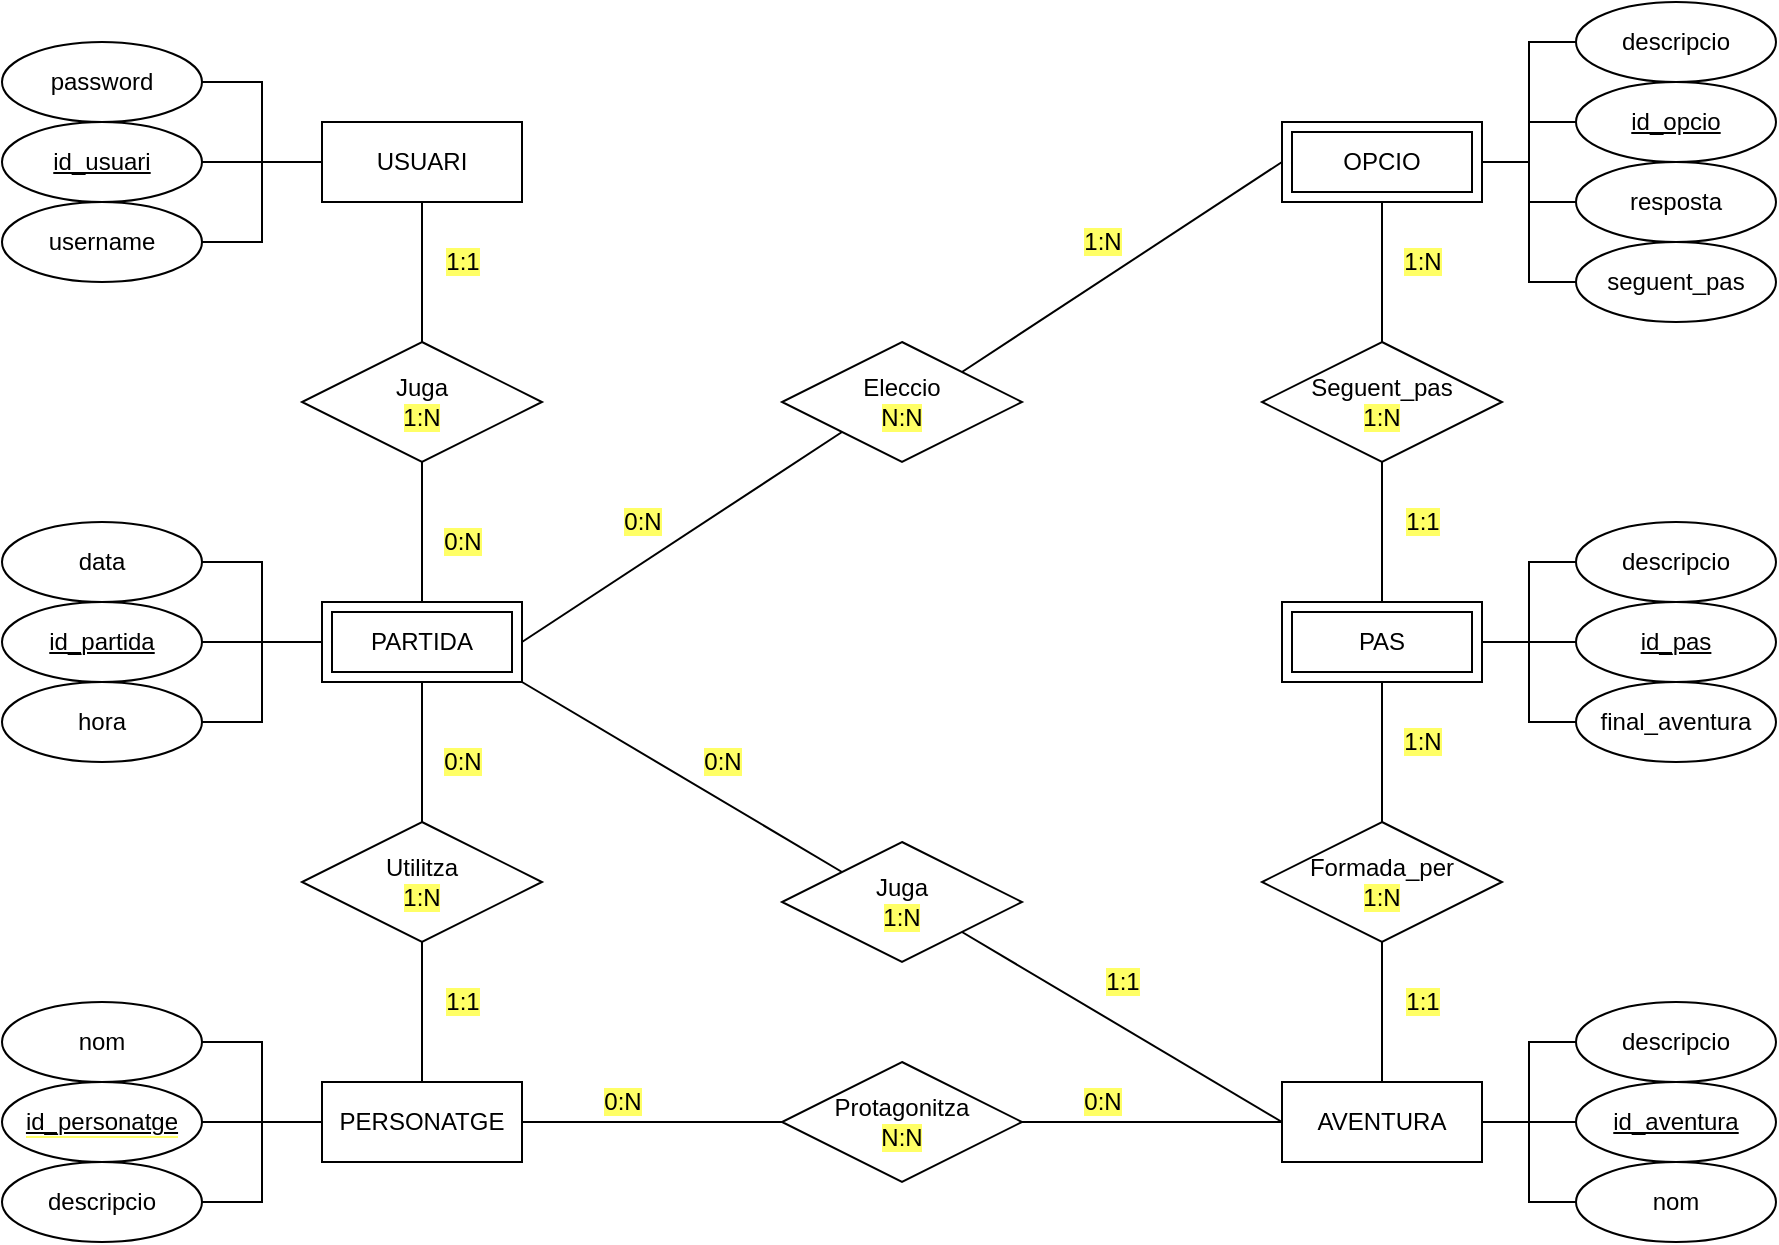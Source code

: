 <mxfile version="16.2.7" type="device"><diagram id="tnUeGrokoE91-5UtO8Fx" name="Page-1"><mxGraphModel dx="2198" dy="716" grid="1" gridSize="10" guides="1" tooltips="1" connect="1" arrows="1" fold="1" page="1" pageScale="1" pageWidth="827" pageHeight="1169" math="0" shadow="0"><root><mxCell id="0"/><mxCell id="1" parent="0"/><mxCell id="eRpHurypJ3GQB4cxgc3K-1" value="USUARI" style="whiteSpace=wrap;html=1;align=center;" parent="1" vertex="1"><mxGeometry x="100" y="120" width="100" height="40" as="geometry"/></mxCell><mxCell id="eRpHurypJ3GQB4cxgc3K-16" style="edgeStyle=orthogonalEdgeStyle;rounded=0;orthogonalLoop=1;jettySize=auto;html=1;exitX=1;exitY=0.5;exitDx=0;exitDy=0;entryX=0;entryY=0.5;entryDx=0;entryDy=0;endArrow=none;endFill=0;" parent="1" source="eRpHurypJ3GQB4cxgc3K-6" target="eRpHurypJ3GQB4cxgc3K-15" edge="1"><mxGeometry relative="1" as="geometry"/></mxCell><mxCell id="eRpHurypJ3GQB4cxgc3K-6" value="PERSONATGE" style="whiteSpace=wrap;html=1;align=center;" parent="1" vertex="1"><mxGeometry x="100" y="600" width="100" height="40" as="geometry"/></mxCell><mxCell id="eRpHurypJ3GQB4cxgc3K-19" value="" style="edgeStyle=orthogonalEdgeStyle;rounded=0;orthogonalLoop=1;jettySize=auto;html=1;endArrow=none;endFill=0;" parent="1" source="eRpHurypJ3GQB4cxgc3K-7" target="eRpHurypJ3GQB4cxgc3K-18" edge="1"><mxGeometry relative="1" as="geometry"/></mxCell><mxCell id="eRpHurypJ3GQB4cxgc3K-84" style="edgeStyle=orthogonalEdgeStyle;rounded=0;orthogonalLoop=1;jettySize=auto;html=1;exitX=1;exitY=0.5;exitDx=0;exitDy=0;entryX=0;entryY=0.5;entryDx=0;entryDy=0;endArrow=none;endFill=0;" parent="1" source="eRpHurypJ3GQB4cxgc3K-7" target="eRpHurypJ3GQB4cxgc3K-83" edge="1"><mxGeometry relative="1" as="geometry"/></mxCell><mxCell id="eRpHurypJ3GQB4cxgc3K-7" value="AVENTURA" style="whiteSpace=wrap;html=1;align=center;" parent="1" vertex="1"><mxGeometry x="580" y="600" width="100" height="40" as="geometry"/></mxCell><mxCell id="eRpHurypJ3GQB4cxgc3K-13" value="" style="edgeStyle=orthogonalEdgeStyle;rounded=0;orthogonalLoop=1;jettySize=auto;html=1;endArrow=none;endFill=0;" parent="1" source="eRpHurypJ3GQB4cxgc3K-8" target="eRpHurypJ3GQB4cxgc3K-12" edge="1"><mxGeometry relative="1" as="geometry"/></mxCell><mxCell id="eRpHurypJ3GQB4cxgc3K-26" style="rounded=0;orthogonalLoop=1;jettySize=auto;html=1;exitX=1;exitY=0.5;exitDx=0;exitDy=0;entryX=0;entryY=1;entryDx=0;entryDy=0;endArrow=none;endFill=0;" parent="1" source="eRpHurypJ3GQB4cxgc3K-8" target="eRpHurypJ3GQB4cxgc3K-25" edge="1"><mxGeometry relative="1" as="geometry"/></mxCell><mxCell id="eRpHurypJ3GQB4cxgc3K-32" style="edgeStyle=none;rounded=0;orthogonalLoop=1;jettySize=auto;html=1;exitX=1;exitY=1;exitDx=0;exitDy=0;entryX=0;entryY=0;entryDx=0;entryDy=0;endArrow=none;endFill=0;" parent="1" source="eRpHurypJ3GQB4cxgc3K-8" target="eRpHurypJ3GQB4cxgc3K-31" edge="1"><mxGeometry relative="1" as="geometry"/></mxCell><mxCell id="eRpHurypJ3GQB4cxgc3K-8" value="PARTIDA" style="shape=ext;margin=3;double=1;whiteSpace=wrap;html=1;align=center;" parent="1" vertex="1"><mxGeometry x="100" y="360" width="100" height="40" as="geometry"/></mxCell><mxCell id="eRpHurypJ3GQB4cxgc3K-10" value="" style="edgeStyle=orthogonalEdgeStyle;rounded=0;orthogonalLoop=1;jettySize=auto;html=1;endArrow=none;endFill=0;" parent="1" source="eRpHurypJ3GQB4cxgc3K-9" target="eRpHurypJ3GQB4cxgc3K-1" edge="1"><mxGeometry relative="1" as="geometry"/></mxCell><mxCell id="eRpHurypJ3GQB4cxgc3K-11" value="" style="edgeStyle=orthogonalEdgeStyle;rounded=0;orthogonalLoop=1;jettySize=auto;html=1;endArrow=none;endFill=0;" parent="1" source="eRpHurypJ3GQB4cxgc3K-9" target="eRpHurypJ3GQB4cxgc3K-8" edge="1"><mxGeometry relative="1" as="geometry"/></mxCell><mxCell id="eRpHurypJ3GQB4cxgc3K-9" value="Juga&lt;br&gt;&lt;span style=&quot;background-color: rgb(255 , 255 , 102)&quot;&gt;1:N&lt;/span&gt;" style="shape=rhombus;perimeter=rhombusPerimeter;whiteSpace=wrap;html=1;align=center;" parent="1" vertex="1"><mxGeometry x="90" y="230" width="120" height="60" as="geometry"/></mxCell><mxCell id="eRpHurypJ3GQB4cxgc3K-14" value="" style="edgeStyle=orthogonalEdgeStyle;rounded=0;orthogonalLoop=1;jettySize=auto;html=1;endArrow=none;endFill=0;" parent="1" source="eRpHurypJ3GQB4cxgc3K-12" target="eRpHurypJ3GQB4cxgc3K-6" edge="1"><mxGeometry relative="1" as="geometry"/></mxCell><mxCell id="eRpHurypJ3GQB4cxgc3K-12" value="Utilitza&lt;br&gt;&lt;span style=&quot;background-color: rgb(255 , 255 , 102)&quot;&gt;1:N&lt;/span&gt;" style="shape=rhombus;perimeter=rhombusPerimeter;whiteSpace=wrap;html=1;align=center;" parent="1" vertex="1"><mxGeometry x="90" y="470" width="120" height="60" as="geometry"/></mxCell><mxCell id="eRpHurypJ3GQB4cxgc3K-17" style="edgeStyle=orthogonalEdgeStyle;rounded=0;orthogonalLoop=1;jettySize=auto;html=1;exitX=1;exitY=0.5;exitDx=0;exitDy=0;entryX=0;entryY=0.5;entryDx=0;entryDy=0;endArrow=none;endFill=0;" parent="1" source="eRpHurypJ3GQB4cxgc3K-15" target="eRpHurypJ3GQB4cxgc3K-7" edge="1"><mxGeometry relative="1" as="geometry"/></mxCell><mxCell id="eRpHurypJ3GQB4cxgc3K-15" value="Protagonitza&lt;br&gt;&lt;span style=&quot;background-color: rgb(255 , 255 , 102)&quot;&gt;N:N&lt;/span&gt;" style="shape=rhombus;perimeter=rhombusPerimeter;whiteSpace=wrap;html=1;align=center;" parent="1" vertex="1"><mxGeometry x="330" y="590" width="120" height="60" as="geometry"/></mxCell><mxCell id="eRpHurypJ3GQB4cxgc3K-18" value="Formada_per&lt;br&gt;&lt;span style=&quot;background-color: rgb(255 , 255 , 102)&quot;&gt;1:N&lt;/span&gt;" style="shape=rhombus;perimeter=rhombusPerimeter;whiteSpace=wrap;html=1;align=center;" parent="1" vertex="1"><mxGeometry x="570" y="470" width="120" height="60" as="geometry"/></mxCell><mxCell id="eRpHurypJ3GQB4cxgc3K-21" value="" style="edgeStyle=orthogonalEdgeStyle;rounded=0;orthogonalLoop=1;jettySize=auto;html=1;endArrow=none;endFill=0;" parent="1" source="eRpHurypJ3GQB4cxgc3K-20" target="eRpHurypJ3GQB4cxgc3K-18" edge="1"><mxGeometry relative="1" as="geometry"/></mxCell><mxCell id="eRpHurypJ3GQB4cxgc3K-20" value="PAS" style="shape=ext;margin=3;double=1;whiteSpace=wrap;html=1;align=center;" parent="1" vertex="1"><mxGeometry x="580" y="360" width="100" height="40" as="geometry"/></mxCell><mxCell id="eRpHurypJ3GQB4cxgc3K-23" value="" style="edgeStyle=orthogonalEdgeStyle;rounded=0;orthogonalLoop=1;jettySize=auto;html=1;endArrow=none;endFill=0;" parent="1" source="eRpHurypJ3GQB4cxgc3K-22" target="eRpHurypJ3GQB4cxgc3K-20" edge="1"><mxGeometry relative="1" as="geometry"/></mxCell><mxCell id="eRpHurypJ3GQB4cxgc3K-22" value="Seguent_pas&lt;br&gt;&lt;span style=&quot;background-color: rgb(255 , 255 , 102)&quot;&gt;1:N&lt;/span&gt;" style="shape=rhombus;perimeter=rhombusPerimeter;whiteSpace=wrap;html=1;align=center;" parent="1" vertex="1"><mxGeometry x="570" y="230" width="120" height="60" as="geometry"/></mxCell><mxCell id="eRpHurypJ3GQB4cxgc3K-59" value="" style="edgeStyle=orthogonalEdgeStyle;rounded=0;orthogonalLoop=1;jettySize=auto;html=1;endArrow=none;endFill=0;" parent="1" source="eRpHurypJ3GQB4cxgc3K-24" target="eRpHurypJ3GQB4cxgc3K-22" edge="1"><mxGeometry relative="1" as="geometry"/></mxCell><mxCell id="eRpHurypJ3GQB4cxgc3K-24" value="OPCIO" style="shape=ext;margin=3;double=1;whiteSpace=wrap;html=1;align=center;" parent="1" vertex="1"><mxGeometry x="580" y="120" width="100" height="40" as="geometry"/></mxCell><mxCell id="eRpHurypJ3GQB4cxgc3K-27" style="edgeStyle=none;rounded=0;orthogonalLoop=1;jettySize=auto;html=1;exitX=1;exitY=0;exitDx=0;exitDy=0;entryX=0;entryY=0.5;entryDx=0;entryDy=0;endArrow=none;endFill=0;" parent="1" source="eRpHurypJ3GQB4cxgc3K-25" target="eRpHurypJ3GQB4cxgc3K-24" edge="1"><mxGeometry relative="1" as="geometry"/></mxCell><mxCell id="eRpHurypJ3GQB4cxgc3K-25" value="Eleccio&lt;br&gt;&lt;span style=&quot;background-color: rgb(255 , 255 , 102)&quot;&gt;N:N&lt;/span&gt;" style="shape=rhombus;perimeter=rhombusPerimeter;whiteSpace=wrap;html=1;align=center;" parent="1" vertex="1"><mxGeometry x="330" y="230" width="120" height="60" as="geometry"/></mxCell><mxCell id="eRpHurypJ3GQB4cxgc3K-35" value="" style="edgeStyle=none;rounded=0;orthogonalLoop=1;jettySize=auto;html=1;endArrow=none;endFill=0;" parent="1" edge="1"><mxGeometry relative="1" as="geometry"><mxPoint x="330" y="300" as="sourcePoint"/></mxGeometry></mxCell><mxCell id="eRpHurypJ3GQB4cxgc3K-33" style="edgeStyle=none;rounded=0;orthogonalLoop=1;jettySize=auto;html=1;exitX=1;exitY=1;exitDx=0;exitDy=0;entryX=0;entryY=0.5;entryDx=0;entryDy=0;endArrow=none;endFill=0;" parent="1" source="eRpHurypJ3GQB4cxgc3K-31" target="eRpHurypJ3GQB4cxgc3K-7" edge="1"><mxGeometry relative="1" as="geometry"/></mxCell><mxCell id="eRpHurypJ3GQB4cxgc3K-31" value="Juga&lt;br&gt;&lt;span style=&quot;background-color: rgb(255 , 255 , 102)&quot;&gt;1:N&lt;/span&gt;" style="shape=rhombus;perimeter=rhombusPerimeter;whiteSpace=wrap;html=1;align=center;" parent="1" vertex="1"><mxGeometry x="330" y="480" width="120" height="60" as="geometry"/></mxCell><mxCell id="eRpHurypJ3GQB4cxgc3K-40" style="edgeStyle=orthogonalEdgeStyle;rounded=0;orthogonalLoop=1;jettySize=auto;html=1;exitX=1;exitY=0.5;exitDx=0;exitDy=0;entryX=0;entryY=0.5;entryDx=0;entryDy=0;endArrow=none;endFill=0;" parent="1" source="eRpHurypJ3GQB4cxgc3K-36" target="eRpHurypJ3GQB4cxgc3K-1" edge="1"><mxGeometry relative="1" as="geometry"/></mxCell><mxCell id="eRpHurypJ3GQB4cxgc3K-36" value="id_usuari" style="ellipse;whiteSpace=wrap;html=1;align=center;fontStyle=4;" parent="1" vertex="1"><mxGeometry x="-60" y="120" width="100" height="40" as="geometry"/></mxCell><mxCell id="eRpHurypJ3GQB4cxgc3K-39" style="edgeStyle=orthogonalEdgeStyle;rounded=0;orthogonalLoop=1;jettySize=auto;html=1;exitX=1;exitY=0.5;exitDx=0;exitDy=0;entryX=0;entryY=0.5;entryDx=0;entryDy=0;endArrow=none;endFill=0;" parent="1" source="eRpHurypJ3GQB4cxgc3K-37" target="eRpHurypJ3GQB4cxgc3K-1" edge="1"><mxGeometry relative="1" as="geometry"/></mxCell><mxCell id="eRpHurypJ3GQB4cxgc3K-37" value="username" style="ellipse;whiteSpace=wrap;html=1;align=center;" parent="1" vertex="1"><mxGeometry x="-60" y="160" width="100" height="40" as="geometry"/></mxCell><mxCell id="eRpHurypJ3GQB4cxgc3K-41" style="edgeStyle=orthogonalEdgeStyle;rounded=0;orthogonalLoop=1;jettySize=auto;html=1;exitX=1;exitY=0.5;exitDx=0;exitDy=0;entryX=0;entryY=0.5;entryDx=0;entryDy=0;endArrow=none;endFill=0;" parent="1" source="eRpHurypJ3GQB4cxgc3K-38" target="eRpHurypJ3GQB4cxgc3K-1" edge="1"><mxGeometry relative="1" as="geometry"/></mxCell><mxCell id="eRpHurypJ3GQB4cxgc3K-38" value="password" style="ellipse;whiteSpace=wrap;html=1;align=center;" parent="1" vertex="1"><mxGeometry x="-60" y="80" width="100" height="40" as="geometry"/></mxCell><mxCell id="eRpHurypJ3GQB4cxgc3K-43" value="" style="edgeStyle=orthogonalEdgeStyle;rounded=0;orthogonalLoop=1;jettySize=auto;html=1;endArrow=none;endFill=0;entryX=0;entryY=0.5;entryDx=0;entryDy=0;" parent="1" source="eRpHurypJ3GQB4cxgc3K-42" target="eRpHurypJ3GQB4cxgc3K-8" edge="1"><mxGeometry relative="1" as="geometry"/></mxCell><mxCell id="eRpHurypJ3GQB4cxgc3K-42" value="id_partida" style="ellipse;whiteSpace=wrap;html=1;align=center;fontStyle=4;" parent="1" vertex="1"><mxGeometry x="-60" y="360" width="100" height="40" as="geometry"/></mxCell><mxCell id="eRpHurypJ3GQB4cxgc3K-55" style="edgeStyle=orthogonalEdgeStyle;rounded=0;orthogonalLoop=1;jettySize=auto;html=1;exitX=1;exitY=0.5;exitDx=0;exitDy=0;entryX=0;entryY=0.5;entryDx=0;entryDy=0;endArrow=none;endFill=0;" parent="1" source="eRpHurypJ3GQB4cxgc3K-44" target="eRpHurypJ3GQB4cxgc3K-8" edge="1"><mxGeometry relative="1" as="geometry"/></mxCell><mxCell id="eRpHurypJ3GQB4cxgc3K-44" value="data" style="ellipse;whiteSpace=wrap;html=1;align=center;" parent="1" vertex="1"><mxGeometry x="-60" y="320" width="100" height="40" as="geometry"/></mxCell><mxCell id="eRpHurypJ3GQB4cxgc3K-51" style="edgeStyle=orthogonalEdgeStyle;rounded=0;orthogonalLoop=1;jettySize=auto;html=1;exitX=1;exitY=0.5;exitDx=0;exitDy=0;entryX=0;entryY=0.5;entryDx=0;entryDy=0;endArrow=none;endFill=0;" parent="1" source="eRpHurypJ3GQB4cxgc3K-45" target="eRpHurypJ3GQB4cxgc3K-8" edge="1"><mxGeometry relative="1" as="geometry"/></mxCell><mxCell id="eRpHurypJ3GQB4cxgc3K-45" value="hora" style="ellipse;whiteSpace=wrap;html=1;align=center;" parent="1" vertex="1"><mxGeometry x="-60" y="400" width="100" height="40" as="geometry"/></mxCell><mxCell id="eRpHurypJ3GQB4cxgc3K-57" value="&lt;span style=&quot;background-color: rgb(255 , 255 , 102)&quot;&gt;1:1&lt;/span&gt;" style="text;html=1;align=center;verticalAlign=middle;resizable=0;points=[];autosize=1;strokeColor=none;fillColor=none;" parent="1" vertex="1"><mxGeometry x="155" y="180" width="30" height="20" as="geometry"/></mxCell><mxCell id="eRpHurypJ3GQB4cxgc3K-58" value="&lt;span style=&quot;background-color: rgb(255 , 255 , 102)&quot;&gt;0:N&lt;/span&gt;" style="text;html=1;align=center;verticalAlign=middle;resizable=0;points=[];autosize=1;strokeColor=none;fillColor=none;" parent="1" vertex="1"><mxGeometry x="155" y="320" width="30" height="20" as="geometry"/></mxCell><mxCell id="eRpHurypJ3GQB4cxgc3K-60" value="&lt;span style=&quot;background-color: rgb(255 , 255 , 102)&quot;&gt;0:N&lt;/span&gt;" style="text;html=1;align=center;verticalAlign=middle;resizable=0;points=[];autosize=1;strokeColor=none;fillColor=none;" parent="1" vertex="1"><mxGeometry x="155" y="430" width="30" height="20" as="geometry"/></mxCell><mxCell id="eRpHurypJ3GQB4cxgc3K-61" value="&lt;span style=&quot;background-color: rgb(255 , 255 , 102)&quot;&gt;1:1&lt;/span&gt;" style="text;html=1;align=center;verticalAlign=middle;resizable=0;points=[];autosize=1;strokeColor=none;fillColor=none;" parent="1" vertex="1"><mxGeometry x="155" y="550" width="30" height="20" as="geometry"/></mxCell><mxCell id="eRpHurypJ3GQB4cxgc3K-62" value="&lt;span style=&quot;background-color: rgb(255 , 255 , 102)&quot;&gt;0:N&lt;/span&gt;" style="text;html=1;align=center;verticalAlign=middle;resizable=0;points=[];autosize=1;strokeColor=none;fillColor=none;" parent="1" vertex="1"><mxGeometry x="235" y="600" width="30" height="20" as="geometry"/></mxCell><mxCell id="eRpHurypJ3GQB4cxgc3K-63" value="&lt;span style=&quot;background-color: rgb(255 , 255 , 102)&quot;&gt;0:N&lt;/span&gt;" style="text;html=1;align=center;verticalAlign=middle;resizable=0;points=[];autosize=1;strokeColor=none;fillColor=none;" parent="1" vertex="1"><mxGeometry x="475" y="600" width="30" height="20" as="geometry"/></mxCell><mxCell id="eRpHurypJ3GQB4cxgc3K-65" value="" style="edgeStyle=orthogonalEdgeStyle;rounded=0;orthogonalLoop=1;jettySize=auto;html=1;endArrow=none;endFill=0;" parent="1" source="eRpHurypJ3GQB4cxgc3K-64" target="eRpHurypJ3GQB4cxgc3K-6" edge="1"><mxGeometry relative="1" as="geometry"/></mxCell><mxCell id="eRpHurypJ3GQB4cxgc3K-64" value="&lt;span style=&quot;background-color: rgb(255 , 255 , 255)&quot;&gt;id_personatge&lt;/span&gt;" style="ellipse;whiteSpace=wrap;html=1;align=center;fontStyle=4;labelBackgroundColor=#FFFF66;" parent="1" vertex="1"><mxGeometry x="-60" y="600" width="100" height="40" as="geometry"/></mxCell><mxCell id="eRpHurypJ3GQB4cxgc3K-69" style="edgeStyle=orthogonalEdgeStyle;rounded=0;orthogonalLoop=1;jettySize=auto;html=1;exitX=1;exitY=0.5;exitDx=0;exitDy=0;entryX=0;entryY=0.5;entryDx=0;entryDy=0;endArrow=none;endFill=0;" parent="1" source="eRpHurypJ3GQB4cxgc3K-66" target="eRpHurypJ3GQB4cxgc3K-6" edge="1"><mxGeometry relative="1" as="geometry"/></mxCell><mxCell id="eRpHurypJ3GQB4cxgc3K-66" value="nom" style="ellipse;whiteSpace=wrap;html=1;align=center;labelBackgroundColor=#FFFFFF;" parent="1" vertex="1"><mxGeometry x="-60" y="560" width="100" height="40" as="geometry"/></mxCell><mxCell id="eRpHurypJ3GQB4cxgc3K-70" style="edgeStyle=orthogonalEdgeStyle;rounded=0;orthogonalLoop=1;jettySize=auto;html=1;exitX=1;exitY=0.5;exitDx=0;exitDy=0;entryX=0;entryY=0.5;entryDx=0;entryDy=0;endArrow=none;endFill=0;" parent="1" source="eRpHurypJ3GQB4cxgc3K-68" target="eRpHurypJ3GQB4cxgc3K-6" edge="1"><mxGeometry relative="1" as="geometry"/></mxCell><mxCell id="eRpHurypJ3GQB4cxgc3K-68" value="descripcio" style="ellipse;whiteSpace=wrap;html=1;align=center;labelBackgroundColor=#FFFFFF;" parent="1" vertex="1"><mxGeometry x="-60" y="640" width="100" height="40" as="geometry"/></mxCell><mxCell id="eRpHurypJ3GQB4cxgc3K-71" value="&lt;span style=&quot;background-color: rgb(255 , 255 , 102)&quot;&gt;0:N&lt;/span&gt;" style="text;html=1;align=center;verticalAlign=middle;resizable=0;points=[];autosize=1;strokeColor=none;fillColor=none;" parent="1" vertex="1"><mxGeometry x="285" y="430" width="30" height="20" as="geometry"/></mxCell><mxCell id="eRpHurypJ3GQB4cxgc3K-72" value="&lt;span style=&quot;background-color: rgb(255 , 255 , 102)&quot;&gt;1:1&lt;/span&gt;" style="text;html=1;align=center;verticalAlign=middle;resizable=0;points=[];autosize=1;strokeColor=none;fillColor=none;" parent="1" vertex="1"><mxGeometry x="485" y="540" width="30" height="20" as="geometry"/></mxCell><mxCell id="eRpHurypJ3GQB4cxgc3K-73" value="&lt;span style=&quot;background-color: rgb(255 , 255 , 102)&quot;&gt;1:1&lt;/span&gt;" style="text;html=1;align=center;verticalAlign=middle;resizable=0;points=[];autosize=1;strokeColor=none;fillColor=none;" parent="1" vertex="1"><mxGeometry x="635" y="550" width="30" height="20" as="geometry"/></mxCell><mxCell id="eRpHurypJ3GQB4cxgc3K-74" value="&lt;span style=&quot;background-color: rgb(255 , 255 , 102)&quot;&gt;1:N&lt;/span&gt;" style="text;html=1;align=center;verticalAlign=middle;resizable=0;points=[];autosize=1;strokeColor=none;fillColor=none;" parent="1" vertex="1"><mxGeometry x="635" y="420" width="30" height="20" as="geometry"/></mxCell><mxCell id="eRpHurypJ3GQB4cxgc3K-75" value="&lt;span style=&quot;background-color: rgb(255 , 255 , 102)&quot;&gt;0:N&lt;/span&gt;" style="text;html=1;align=center;verticalAlign=middle;resizable=0;points=[];autosize=1;strokeColor=none;fillColor=none;" parent="1" vertex="1"><mxGeometry x="245" y="310" width="30" height="20" as="geometry"/></mxCell><mxCell id="eRpHurypJ3GQB4cxgc3K-76" value="&lt;span style=&quot;background-color: rgb(255 , 255 , 102)&quot;&gt;1:N&lt;/span&gt;" style="text;html=1;align=center;verticalAlign=middle;resizable=0;points=[];autosize=1;strokeColor=none;fillColor=none;" parent="1" vertex="1"><mxGeometry x="475" y="170" width="30" height="20" as="geometry"/></mxCell><mxCell id="eRpHurypJ3GQB4cxgc3K-77" value="&lt;span style=&quot;background-color: rgb(255 , 255 , 102)&quot;&gt;1:N&lt;/span&gt;" style="text;html=1;align=center;verticalAlign=middle;resizable=0;points=[];autosize=1;strokeColor=none;fillColor=none;" parent="1" vertex="1"><mxGeometry x="635" y="180" width="30" height="20" as="geometry"/></mxCell><mxCell id="eRpHurypJ3GQB4cxgc3K-78" value="&lt;span style=&quot;background-color: rgb(255 , 255 , 102)&quot;&gt;1:1&lt;/span&gt;" style="text;html=1;align=center;verticalAlign=middle;resizable=0;points=[];autosize=1;strokeColor=none;fillColor=none;" parent="1" vertex="1"><mxGeometry x="635" y="310" width="30" height="20" as="geometry"/></mxCell><mxCell id="eRpHurypJ3GQB4cxgc3K-83" value="id_aventura" style="ellipse;whiteSpace=wrap;html=1;align=center;fontStyle=4;labelBackgroundColor=#FFFFFF;" parent="1" vertex="1"><mxGeometry x="727" y="600" width="100" height="40" as="geometry"/></mxCell><mxCell id="eRpHurypJ3GQB4cxgc3K-88" style="edgeStyle=orthogonalEdgeStyle;rounded=0;orthogonalLoop=1;jettySize=auto;html=1;exitX=0;exitY=0.5;exitDx=0;exitDy=0;entryX=1;entryY=0.5;entryDx=0;entryDy=0;endArrow=none;endFill=0;" parent="1" source="eRpHurypJ3GQB4cxgc3K-85" target="eRpHurypJ3GQB4cxgc3K-7" edge="1"><mxGeometry relative="1" as="geometry"/></mxCell><mxCell id="eRpHurypJ3GQB4cxgc3K-85" value="nom" style="ellipse;whiteSpace=wrap;html=1;align=center;labelBackgroundColor=#FFFFFF;" parent="1" vertex="1"><mxGeometry x="727" y="640" width="100" height="40" as="geometry"/></mxCell><mxCell id="eRpHurypJ3GQB4cxgc3K-87" style="edgeStyle=orthogonalEdgeStyle;rounded=0;orthogonalLoop=1;jettySize=auto;html=1;exitX=0;exitY=0.5;exitDx=0;exitDy=0;entryX=1;entryY=0.5;entryDx=0;entryDy=0;endArrow=none;endFill=0;" parent="1" source="eRpHurypJ3GQB4cxgc3K-86" target="eRpHurypJ3GQB4cxgc3K-7" edge="1"><mxGeometry relative="1" as="geometry"/></mxCell><mxCell id="eRpHurypJ3GQB4cxgc3K-86" value="descripcio" style="ellipse;whiteSpace=wrap;html=1;align=center;labelBackgroundColor=#FFFFFF;" parent="1" vertex="1"><mxGeometry x="727" y="560" width="100" height="40" as="geometry"/></mxCell><mxCell id="eRpHurypJ3GQB4cxgc3K-95" style="edgeStyle=orthogonalEdgeStyle;rounded=0;orthogonalLoop=1;jettySize=auto;html=1;exitX=0;exitY=0.5;exitDx=0;exitDy=0;entryX=1;entryY=0.5;entryDx=0;entryDy=0;endArrow=none;endFill=0;" parent="1" source="eRpHurypJ3GQB4cxgc3K-90" target="eRpHurypJ3GQB4cxgc3K-20" edge="1"><mxGeometry relative="1" as="geometry"/></mxCell><mxCell id="eRpHurypJ3GQB4cxgc3K-90" value="id_pas" style="ellipse;whiteSpace=wrap;html=1;align=center;fontStyle=4;labelBackgroundColor=#FFFFFF;" parent="1" vertex="1"><mxGeometry x="727" y="360" width="100" height="40" as="geometry"/></mxCell><mxCell id="eRpHurypJ3GQB4cxgc3K-96" style="edgeStyle=orthogonalEdgeStyle;rounded=0;orthogonalLoop=1;jettySize=auto;html=1;exitX=0;exitY=0.5;exitDx=0;exitDy=0;entryX=1;entryY=0.5;entryDx=0;entryDy=0;endArrow=none;endFill=0;" parent="1" source="eRpHurypJ3GQB4cxgc3K-92" target="eRpHurypJ3GQB4cxgc3K-20" edge="1"><mxGeometry relative="1" as="geometry"/></mxCell><mxCell id="eRpHurypJ3GQB4cxgc3K-92" value="descripcio" style="ellipse;whiteSpace=wrap;html=1;align=center;labelBackgroundColor=#FFFFFF;" parent="1" vertex="1"><mxGeometry x="727" y="320" width="100" height="40" as="geometry"/></mxCell><mxCell id="eRpHurypJ3GQB4cxgc3K-94" style="edgeStyle=orthogonalEdgeStyle;rounded=0;orthogonalLoop=1;jettySize=auto;html=1;exitX=0;exitY=0.5;exitDx=0;exitDy=0;entryX=1;entryY=0.5;entryDx=0;entryDy=0;endArrow=none;endFill=0;" parent="1" source="eRpHurypJ3GQB4cxgc3K-93" target="eRpHurypJ3GQB4cxgc3K-20" edge="1"><mxGeometry relative="1" as="geometry"/></mxCell><mxCell id="eRpHurypJ3GQB4cxgc3K-93" value="final_aventura" style="ellipse;whiteSpace=wrap;html=1;align=center;labelBackgroundColor=#FFFFFF;" parent="1" vertex="1"><mxGeometry x="727" y="400" width="100" height="40" as="geometry"/></mxCell><mxCell id="eRpHurypJ3GQB4cxgc3K-102" style="edgeStyle=orthogonalEdgeStyle;rounded=0;orthogonalLoop=1;jettySize=auto;html=1;exitX=0;exitY=0.5;exitDx=0;exitDy=0;entryX=1;entryY=0.5;entryDx=0;entryDy=0;endArrow=none;endFill=0;" parent="1" source="eRpHurypJ3GQB4cxgc3K-97" target="eRpHurypJ3GQB4cxgc3K-24" edge="1"><mxGeometry relative="1" as="geometry"/></mxCell><mxCell id="eRpHurypJ3GQB4cxgc3K-97" value="resposta" style="ellipse;whiteSpace=wrap;html=1;align=center;labelBackgroundColor=#FFFFFF;" parent="1" vertex="1"><mxGeometry x="727" y="140" width="100" height="40" as="geometry"/></mxCell><mxCell id="eRpHurypJ3GQB4cxgc3K-101" value="" style="edgeStyle=orthogonalEdgeStyle;rounded=0;orthogonalLoop=1;jettySize=auto;html=1;endArrow=none;endFill=0;" parent="1" source="eRpHurypJ3GQB4cxgc3K-98" target="eRpHurypJ3GQB4cxgc3K-24" edge="1"><mxGeometry relative="1" as="geometry"/></mxCell><mxCell id="eRpHurypJ3GQB4cxgc3K-98" value="id_opcio" style="ellipse;whiteSpace=wrap;html=1;align=center;fontStyle=4;labelBackgroundColor=#FFFFFF;" parent="1" vertex="1"><mxGeometry x="727" y="100" width="100" height="40" as="geometry"/></mxCell><mxCell id="eRpHurypJ3GQB4cxgc3K-100" style="edgeStyle=orthogonalEdgeStyle;rounded=0;orthogonalLoop=1;jettySize=auto;html=1;exitX=0;exitY=0.5;exitDx=0;exitDy=0;entryX=1;entryY=0.5;entryDx=0;entryDy=0;endArrow=none;endFill=0;" parent="1" source="eRpHurypJ3GQB4cxgc3K-99" target="eRpHurypJ3GQB4cxgc3K-24" edge="1"><mxGeometry relative="1" as="geometry"/></mxCell><mxCell id="eRpHurypJ3GQB4cxgc3K-99" value="descripcio" style="ellipse;whiteSpace=wrap;html=1;align=center;labelBackgroundColor=#FFFFFF;" parent="1" vertex="1"><mxGeometry x="727" y="60" width="100" height="40" as="geometry"/></mxCell><mxCell id="5rfd0g7H8dfYr_c9Wa4e-2" style="edgeStyle=orthogonalEdgeStyle;rounded=0;orthogonalLoop=1;jettySize=auto;html=1;exitX=0;exitY=0.5;exitDx=0;exitDy=0;entryX=1;entryY=0.5;entryDx=0;entryDy=0;endArrow=none;endFill=0;" edge="1" parent="1" source="5rfd0g7H8dfYr_c9Wa4e-1" target="eRpHurypJ3GQB4cxgc3K-24"><mxGeometry relative="1" as="geometry"/></mxCell><mxCell id="5rfd0g7H8dfYr_c9Wa4e-1" value="seguent_pas" style="ellipse;whiteSpace=wrap;html=1;align=center;" vertex="1" parent="1"><mxGeometry x="727" y="180" width="100" height="40" as="geometry"/></mxCell></root></mxGraphModel></diagram></mxfile>